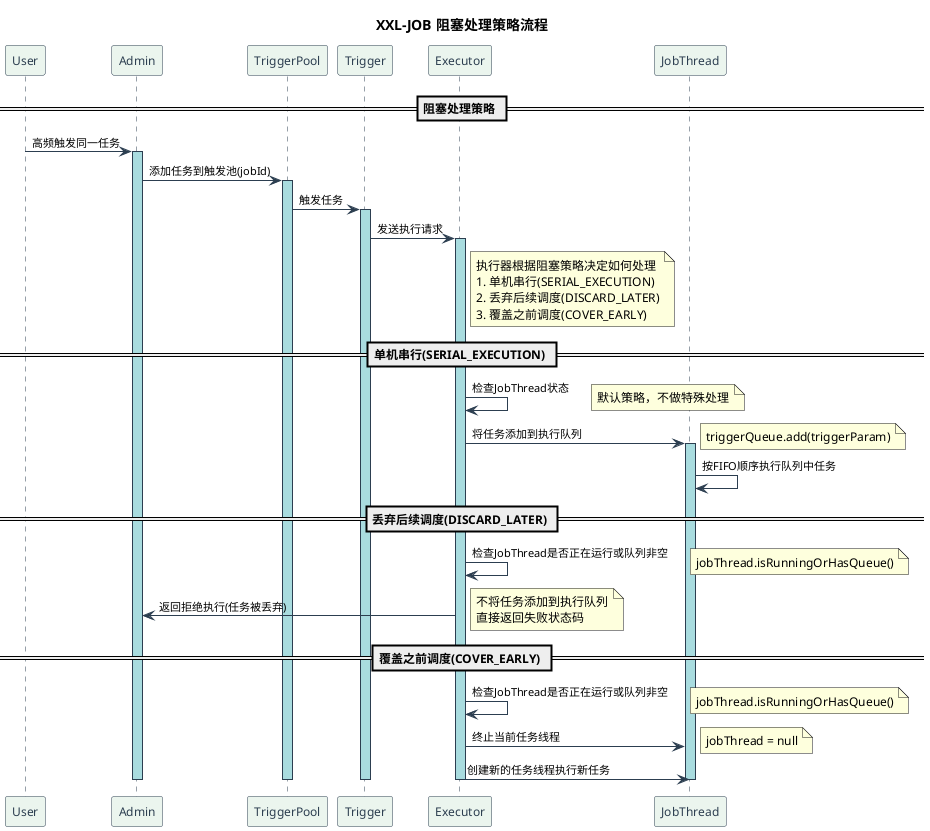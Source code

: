 @startuml XXL-JOB阻塞处理策略

' 设置样式
skinparam backgroundColor white
skinparam handwritten false
skinparam DefaultFontName "Microsoft YaHei"
skinparam DefaultFontSize 12
skinparam ArrowFontSize 11
skinparam sequence {
  ArrowColor #2c3e50
  ActorBorderColor #2c3e50
  LifeLineBorderColor #2c3e50
  LifeLineBackgroundColor #A9DCDF
  
  ParticipantBorderColor #2c3e50
  ParticipantBackgroundColor #ebf5ee
  ParticipantFontColor #2c3e50
  
  ActorBackgroundColor #ebf5ee
  ActorFontColor #2c3e50
}

' ======= 阻塞处理策略流程 =======

title XXL-JOB 阻塞处理策略流程

== 阻塞处理策略 ==
User -> Admin : 高频触发同一任务
activate Admin

Admin -> TriggerPool : 添加任务到触发池(jobId)
activate TriggerPool
TriggerPool -> Trigger : 触发任务
activate Trigger

Trigger -> Executor : 发送执行请求
activate Executor

note right of Executor
  执行器根据阻塞策略决定如何处理
  1. 单机串行(SERIAL_EXECUTION)
  2. 丢弃后续调度(DISCARD_LATER)
  3. 覆盖之前调度(COVER_EARLY)
end note

== 单机串行(SERIAL_EXECUTION) ==
Executor -> Executor : 检查JobThread状态
note right: 默认策略，不做特殊处理
Executor -> JobThread : 将任务添加到执行队列
activate JobThread
note right: triggerQueue.add(triggerParam)
JobThread -> JobThread : 按FIFO顺序执行队列中任务

== 丢弃后续调度(DISCARD_LATER) ==
Executor -> Executor : 检查JobThread是否正在运行或队列非空
note right: jobThread.isRunningOrHasQueue()
Executor -> Admin : 返回拒绝执行(任务被丢弃)
note right: 不将任务添加到执行队列\n直接返回失败状态码

== 覆盖之前调度(COVER_EARLY) ==
Executor -> Executor : 检查JobThread是否正在运行或队列非空
note right: jobThread.isRunningOrHasQueue()
Executor -> JobThread : 终止当前任务线程
note right: jobThread = null
Executor -> JobThread : 创建新的任务线程执行新任务

deactivate JobThread
deactivate Executor
deactivate Trigger
deactivate TriggerPool
deactivate Admin

@enduml 